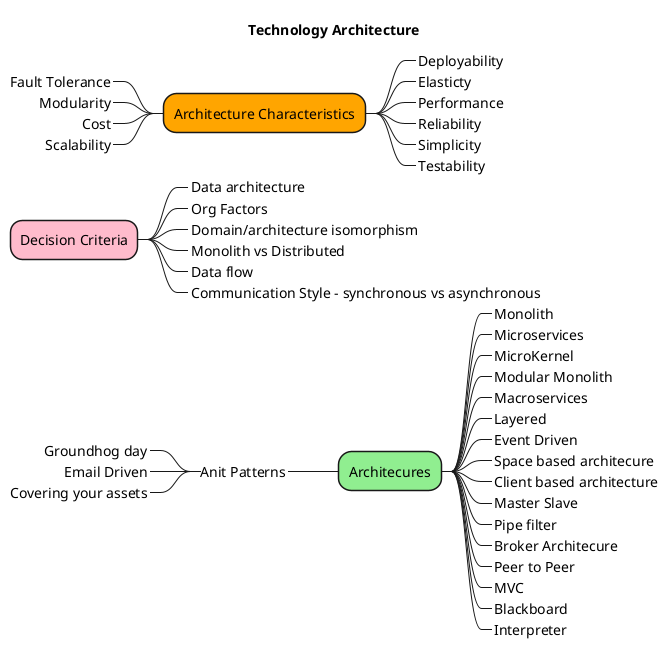 	
@startmindmap
title "Technology Architecture"
+[#Orange] Architecture Characteristics
--[#lightBlue]_ Fault Tolerance
--[#lightBlue]_ Modularity
--[#lightBlue]_ Cost
--[#lightBlue]_ Scalability
++[#FFBBCC]_ Deployability
++[#FFBBCC]_ Elasticty
++[#FFBBCC]_ Performance
++[#FFBBCC]_ Reliability
++[#FFBBCC]_ Simplicity
++[#FFBBCC]_ Testability



+[#FFBBCC] Decision Criteria
++[#FFBBCC]_ Data architecture
++[#FFBBCC]_ Org Factors
++[#FFBBCC]_ Domain/architecture isomorphism
++[#FFBBCC]_ Monolith vs Distributed
++[#FFBBCC]_ Data flow
++[#FFBBCC]_ Communication Style - synchronous vs asynchronous




+[#lightgreen] Architecures
++[#FFBBCC]_ Monolith
++[#FFBBCC]_ Microservices
++[#FFBBCC]_ MicroKernel
++[#FFBBCC]_ Modular Monolith
++[#FFBBCC]_ Macroservices
++[#FFBBCC]_ Layered
++[#FFBBCC]_ Event Driven
++[#FFBBCC]_ Space based architecure
++[#FFBBCC]_ Client based architecture
++[#FFBBCC]_ Master Slave
++[#FFBBCC]_ Pipe filter
++[#FFBBCC]_ Broker Architecure 
++[#FFBBCC]_ Peer to Peer
++[#FFBBCC]_ MVC
++[#FFBBCC]_ Blackboard
++[#FFBBCC]_ Interpreter
--_ Anit Patterns
---_ Groundhog day
---_ Email Driven
---_ Covering your assets

@endmindmap	


